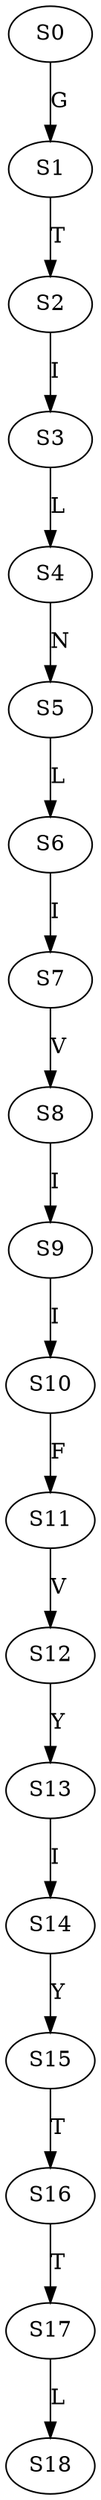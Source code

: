 strict digraph  {
	S0 -> S1 [ label = G ];
	S1 -> S2 [ label = T ];
	S2 -> S3 [ label = I ];
	S3 -> S4 [ label = L ];
	S4 -> S5 [ label = N ];
	S5 -> S6 [ label = L ];
	S6 -> S7 [ label = I ];
	S7 -> S8 [ label = V ];
	S8 -> S9 [ label = I ];
	S9 -> S10 [ label = I ];
	S10 -> S11 [ label = F ];
	S11 -> S12 [ label = V ];
	S12 -> S13 [ label = Y ];
	S13 -> S14 [ label = I ];
	S14 -> S15 [ label = Y ];
	S15 -> S16 [ label = T ];
	S16 -> S17 [ label = T ];
	S17 -> S18 [ label = L ];
}
